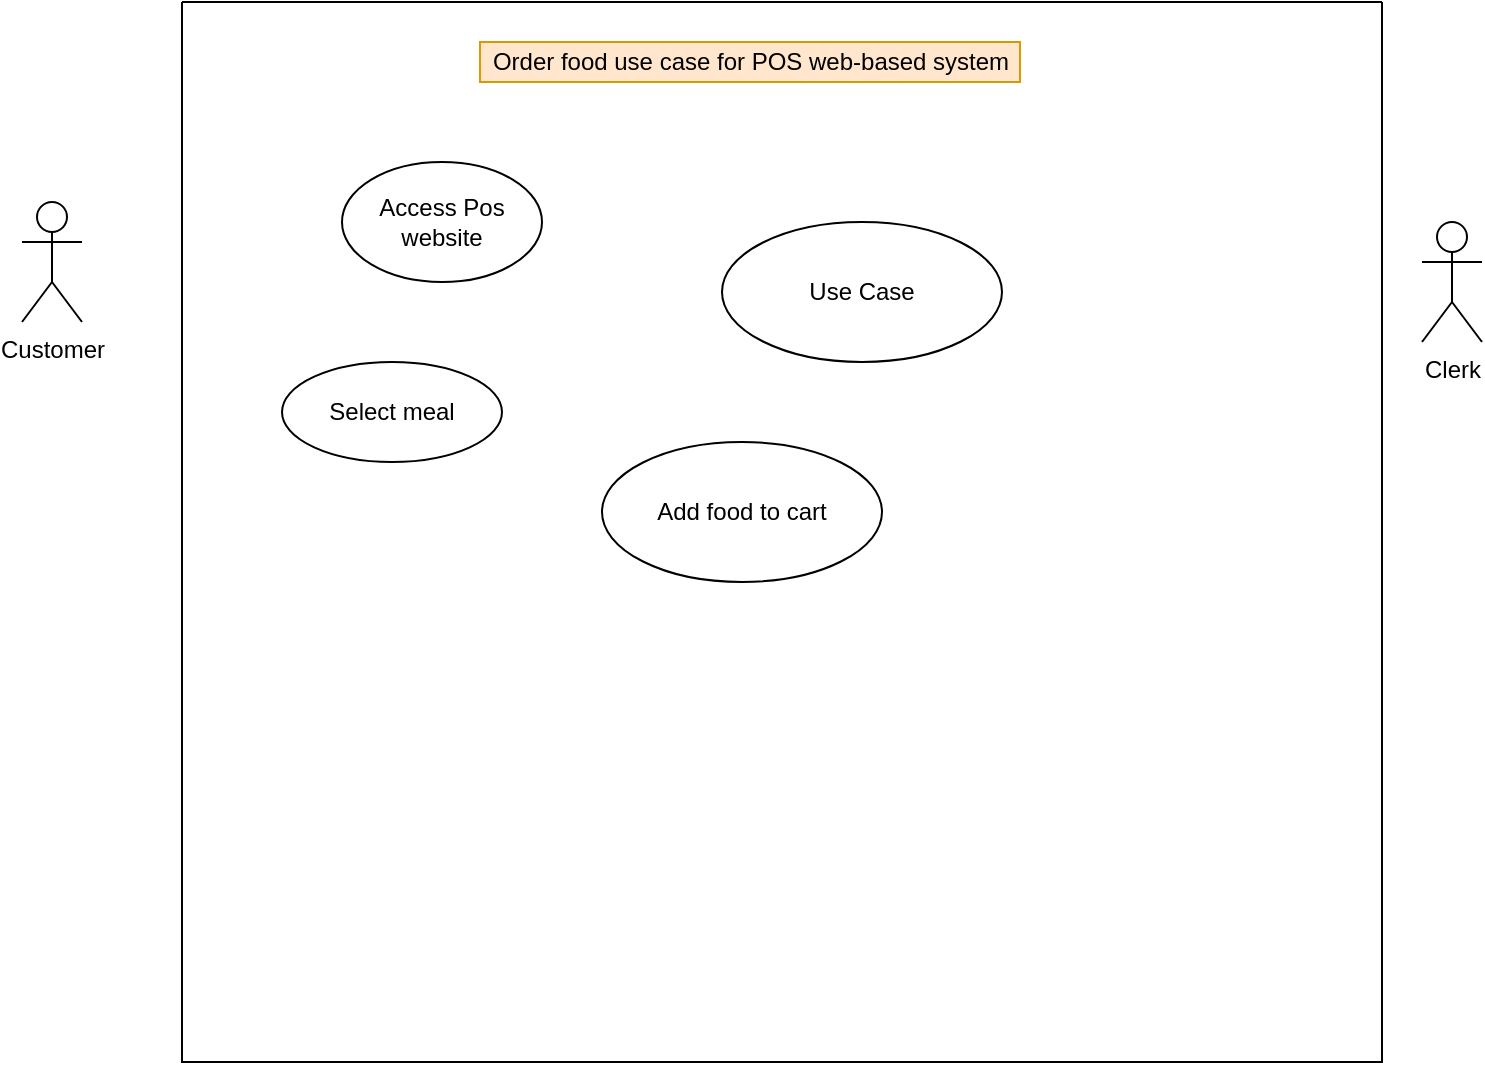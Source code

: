 <mxfile version="15.2.5" type="github">
  <diagram id="5MERz2-e9jpIuTovT51w" name="Page-1">
    <mxGraphModel dx="1038" dy="572" grid="1" gridSize="10" guides="1" tooltips="1" connect="1" arrows="1" fold="1" page="1" pageScale="1" pageWidth="827" pageHeight="1169" math="0" shadow="0">
      <root>
        <mxCell id="0" />
        <mxCell id="1" parent="0" />
        <mxCell id="X6f53pJD6-oP2WLMamHo-1" value="" style="swimlane;startSize=0;" vertex="1" parent="1">
          <mxGeometry x="130" y="30" width="600" height="530" as="geometry" />
        </mxCell>
        <mxCell id="X6f53pJD6-oP2WLMamHo-2" value="Order food use case for POS web-based system&lt;br&gt;" style="text;html=1;align=center;verticalAlign=middle;resizable=0;points=[];autosize=1;strokeColor=#d79b00;fillColor=#ffe6cc;" vertex="1" parent="X6f53pJD6-oP2WLMamHo-1">
          <mxGeometry x="149" y="20" width="270" height="20" as="geometry" />
        </mxCell>
        <mxCell id="X6f53pJD6-oP2WLMamHo-6" value="Access Pos website" style="ellipse;whiteSpace=wrap;html=1;" vertex="1" parent="X6f53pJD6-oP2WLMamHo-1">
          <mxGeometry x="80" y="80" width="100" height="60" as="geometry" />
        </mxCell>
        <mxCell id="X6f53pJD6-oP2WLMamHo-7" value="Select meal" style="ellipse;whiteSpace=wrap;html=1;" vertex="1" parent="X6f53pJD6-oP2WLMamHo-1">
          <mxGeometry x="50" y="180" width="110" height="50" as="geometry" />
        </mxCell>
        <mxCell id="X6f53pJD6-oP2WLMamHo-9" value="Use Case" style="ellipse;whiteSpace=wrap;html=1;" vertex="1" parent="X6f53pJD6-oP2WLMamHo-1">
          <mxGeometry x="270" y="110" width="140" height="70" as="geometry" />
        </mxCell>
        <mxCell id="X6f53pJD6-oP2WLMamHo-3" value="Customer" style="shape=umlActor;verticalLabelPosition=bottom;verticalAlign=top;html=1;" vertex="1" parent="1">
          <mxGeometry x="50" y="130" width="30" height="60" as="geometry" />
        </mxCell>
        <mxCell id="X6f53pJD6-oP2WLMamHo-4" value="Clerk" style="shape=umlActor;verticalLabelPosition=bottom;verticalAlign=top;html=1;" vertex="1" parent="1">
          <mxGeometry x="750" y="140" width="30" height="60" as="geometry" />
        </mxCell>
        <mxCell id="X6f53pJD6-oP2WLMamHo-8" value="Add food to cart" style="ellipse;whiteSpace=wrap;html=1;" vertex="1" parent="1">
          <mxGeometry x="340" y="250" width="140" height="70" as="geometry" />
        </mxCell>
      </root>
    </mxGraphModel>
  </diagram>
</mxfile>
